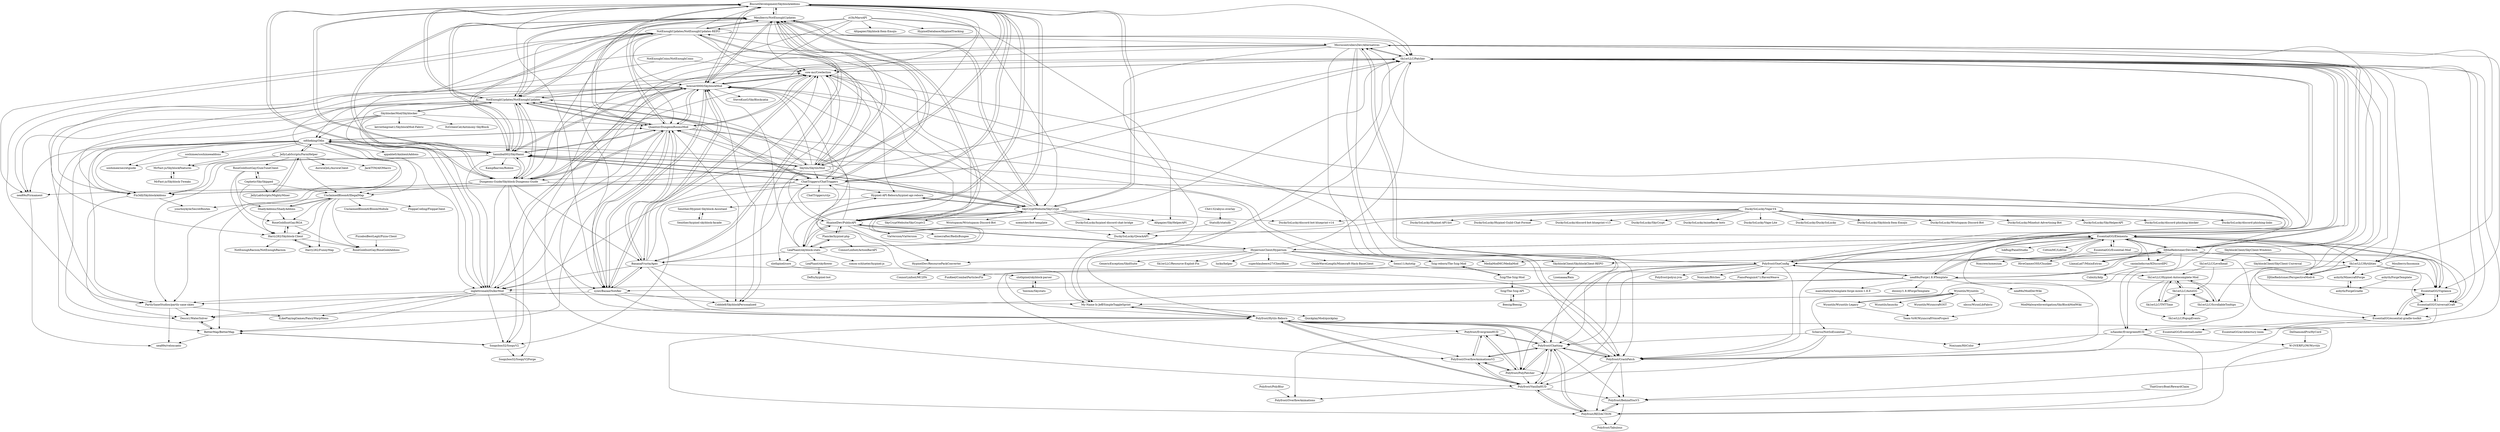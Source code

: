 digraph G {
"BiscuitDevelopment/SkyblockAddons" -> "Moulberry/NotEnoughUpdates"
"BiscuitDevelopment/SkyblockAddons" -> "bowser0000/SkyblockMod"
"BiscuitDevelopment/SkyblockAddons" -> "NotEnoughUpdates/NotEnoughUpdates"
"BiscuitDevelopment/SkyblockAddons" -> "Skytils/SkytilsMod"
"BiscuitDevelopment/SkyblockAddons" -> "Quantizr/DungeonRoomsMod"
"BiscuitDevelopment/SkyblockAddons" -> "hannibal002/SkyHanni"
"BiscuitDevelopment/SkyblockAddons" -> "cow-mc/Cowlection"
"BiscuitDevelopment/SkyblockAddons" -> "Dungeons-Guide/Skyblock-Dungeons-Guide"
"BiscuitDevelopment/SkyblockAddons" -> "SkyCryptWebsite/SkyCrypt"
"BiscuitDevelopment/SkyblockAddons" -> "HypixelDev/PublicAPI"
"BiscuitDevelopment/SkyblockAddons" -> "BananaFructa/Apec"
"BiscuitDevelopment/SkyblockAddons" -> "ChatTriggers/ChatTriggers"
"BiscuitDevelopment/SkyblockAddons" -> "LeaPhant/skyblock-stats"
"BiscuitDevelopment/SkyblockAddons" -> "Sk1erLLC/Patcher"
"BiscuitDevelopment/SkyblockAddons" -> "symt/BazaarNotifier"
"HyperiumClient/Hyperium" -> "EssentialGG/Elementa"
"HyperiumClient/Hyperium" -> "OxideWaveLength/Minecraft-Hack-BaseClient" ["e"=1]
"HyperiumClient/Hyperium" -> "Sk1erLLC/Patcher"
"HyperiumClient/Hyperium" -> "superblaubeere27/ClientBase" ["e"=1]
"HyperiumClient/Hyperium" -> "MediaModMC/MediaMod"
"HyperiumClient/Hyperium" -> "HypixelDev/PublicAPI"
"HyperiumClient/Hyperium" -> "ChatTriggers/ChatTriggers"
"HyperiumClient/Hyperium" -> "HypixelDev/ResourcePackConverter"
"HyperiumClient/Hyperium" -> "Semx11/Autotip"
"HyperiumClient/Hyperium" -> "Sk1erLLC/Resource-Exploit-Fix"
"HyperiumClient/Hyperium" -> "lucko/helper" ["e"=1]
"HyperiumClient/Hyperium" -> "5zig-reborn/The-5zig-Mod"
"HyperiumClient/Hyperium" -> "GenericException/SkidSuite" ["e"=1]
"Wynntils/Wynntils-Legacy" -> "Wynntils/Wynntils"
"Wynntils/Wynntils-Legacy" -> "Team-VoW/WynncraftVoiceProject"
"ChatTriggers/ChatTriggers" -> "Sk1erLLC/Patcher"
"ChatTriggers/ChatTriggers" -> "BiscuitDevelopment/SkyblockAddons"
"ChatTriggers/ChatTriggers" -> "ChatTriggers/ctjs"
"ChatTriggers/ChatTriggers" -> "hannibal002/SkyHanni"
"ChatTriggers/ChatTriggers" -> "bowser0000/SkyblockMod"
"ChatTriggers/ChatTriggers" -> "cow-mc/Cowlection"
"ChatTriggers/ChatTriggers" -> "NotEnoughUpdates/NotEnoughUpdates"
"ChatTriggers/ChatTriggers" -> "inglettronald/DulkirMod"
"ChatTriggers/ChatTriggers" -> "Moulberry/NotEnoughUpdates"
"ChatTriggers/ChatTriggers" -> "Quantizr/DungeonRoomsMod"
"ChatTriggers/ChatTriggers" -> "slothpixel/core"
"ChatTriggers/ChatTriggers" -> "Soopyboo32/SoopyV2"
"ChatTriggers/ChatTriggers" -> "DJtheRedstoner/DevAuth"
"ChatTriggers/ChatTriggers" -> "Hypixel-API-Reborn/hypixel-api-reborn"
"ChatTriggers/ChatTriggers" -> "nea89o/Firmament"
"HypixelDev/ResourcePackConverter" -> "ConnorLinfoot/MC2FA"
"5zig-reborn/The-5zig-Mod" -> "5zig/The-5zig-Mod"
"5zig/The-5zig-Mod" -> "5zig-reborn/The-5zig-Mod"
"5zig/The-5zig-Mod" -> "5zig/The-5zig-API"
"Sk1erLLC/Levelhead" -> "Sk1erLLC/AutoGG"
"Sk1erLLC/Levelhead" -> "Sk1erLLC/Hypixel-Autocomplete-Mod"
"Sk1erLLC/Hypixel-Autocomplete-Mod" -> "Sk1erLLC/TNTTime"
"Sk1erLLC/Hypixel-Autocomplete-Mod" -> "Sk1erLLC/AutoGG"
"Sk1erLLC/Hypixel-Autocomplete-Mod" -> "Sk1erLLC/PopupEvents"
"Sk1erLLC/Hypixel-Autocomplete-Mod" -> "Sk1erLLC/ScrollableTooltips"
"slothpixel/core" -> "slothpixel/skyblock-parser"
"EssentialGG/Elementa" -> "EssentialGG/Vigilance"
"EssentialGG/Elementa" -> "Sk1erLLC/Patcher"
"EssentialGG/Elementa" -> "EssentialGG/essential-gradle-toolkit"
"EssentialGG/Elementa" -> "EssentialGG/UniversalCraft"
"EssentialGG/Elementa" -> "EssentialGG/Essential-Mod"
"EssentialGG/Elementa" -> "DJtheRedstoner/DevAuth"
"EssentialGG/Elementa" -> "Polyfrost/OneConfig"
"EssentialGG/Elementa" -> "Sk1erLLC/Hytilities"
"EssentialGG/Elementa" -> "HyperiumClient/Hyperium"
"EssentialGG/Elementa" -> "lukflug/PanelStudio" ["e"=1]
"EssentialGG/Elementa" -> "CottonMC/LibGui" ["e"=1]
"EssentialGG/Elementa" -> "MediaModMC/MediaMod"
"EssentialGG/Elementa" -> "LlamaLad7/MixinExtras" ["e"=1]
"EssentialGG/Elementa" -> "nea89o/Forge1.8.9Template"
"EssentialGG/Elementa" -> "caoimhebyrne/KDiscordIPC"
"HypixelDev/PublicAPI" -> "LeaPhant/skyblock-stats"
"HypixelDev/PublicAPI" -> "Plancke/hypixel-php"
"HypixelDev/PublicAPI" -> "SkyCryptWebsite/SkyCrypt"
"HypixelDev/PublicAPI" -> "BiscuitDevelopment/SkyblockAddons"
"HypixelDev/PublicAPI" -> "Moulberry/NotEnoughUpdates"
"HypixelDev/PublicAPI" -> "Sk1erLLC/Patcher"
"HypixelDev/PublicAPI" -> "bowser0000/SkyblockMod"
"HypixelDev/PublicAPI" -> "HypixelDev/ResourcePackConverter"
"HypixelDev/PublicAPI" -> "HyperiumClient/Hyperium"
"HypixelDev/PublicAPI" -> "ChatTriggers/ChatTriggers"
"HypixelDev/PublicAPI" -> "EssentialGG/Elementa"
"HypixelDev/PublicAPI" -> "ViaVersion/ViaVersion" ["e"=1]
"HypixelDev/PublicAPI" -> "NotEnoughUpdates/NotEnoughUpdates-REPO"
"HypixelDev/PublicAPI" -> "minecrafter/RedisBungee" ["e"=1]
"HypixelDev/PublicAPI" -> "NotEnoughUpdates/NotEnoughUpdates"
"Sk1erLLC/Hytilities" -> "isXander/EvergreenHUD"
"Sk1erLLC/Hytilities" -> "EssentialGG/Vigilance"
"Sk1erLLC/Hytilities" -> "DJtheRedstoner/PerspectiveModv4"
"Sk1erLLC/Hytilities" -> "asbyth/MinecraftForge"
"Sk1erLLC/Hytilities" -> "EssentialGG/UniversalCraft"
"SkyCryptWebsite/SkyCrypt" -> "LeaPhant/skyblock-stats"
"SkyCryptWebsite/SkyCrypt" -> "BiscuitDevelopment/SkyblockAddons"
"SkyCryptWebsite/SkyCrypt" -> "HypixelDev/PublicAPI"
"SkyCryptWebsite/SkyCrypt" -> "DuckySoLucky/QwackAPI"
"SkyCryptWebsite/SkyCrypt" -> "SkyCryptWebsite/SkyCryptv2"
"SkyCryptWebsite/SkyCrypt" -> "Hypixel-API-Reborn/hypixel-api-reborn"
"SkyCryptWebsite/SkyCrypt" -> "Moulberry/NotEnoughUpdates"
"SkyCryptWebsite/SkyCrypt" -> "Wristspasm/Wristspasm-Discord-Bot"
"SkyCryptWebsite/SkyCrypt" -> "Altpapier/SkyHelperAPI"
"SkyCryptWebsite/SkyCrypt" -> "DuckySoLucky/discord-bot-blueprint-v14"
"SkyCryptWebsite/SkyCrypt" -> "DuckySoLucky/hypixel-discord-chat-bridge"
"SkyCryptWebsite/SkyCrypt" -> "cow-mc/Cowlection"
"SkyCryptWebsite/SkyCrypt" -> "hannibal002/SkyHanni"
"SkyCryptWebsite/SkyCrypt" -> "bowser0000/SkyblockMod"
"SkyCryptWebsite/SkyCrypt" -> "noemtdev/bot-template"
"Moulberry/NotEnoughUpdates" -> "BiscuitDevelopment/SkyblockAddons"
"Moulberry/NotEnoughUpdates" -> "bowser0000/SkyblockMod"
"Moulberry/NotEnoughUpdates" -> "NotEnoughUpdates/NotEnoughUpdates"
"Moulberry/NotEnoughUpdates" -> "Skytils/SkytilsMod"
"Moulberry/NotEnoughUpdates" -> "Quantizr/DungeonRoomsMod"
"Moulberry/NotEnoughUpdates" -> "NotEnoughUpdates/NotEnoughUpdates-REPO"
"Moulberry/NotEnoughUpdates" -> "Dungeons-Guide/Skyblock-Dungeons-Guide"
"Moulberry/NotEnoughUpdates" -> "hannibal002/SkyHanni"
"Moulberry/NotEnoughUpdates" -> "cow-mc/Cowlection"
"Moulberry/NotEnoughUpdates" -> "BananaFructa/Apec"
"Moulberry/NotEnoughUpdates" -> "Sk1erLLC/Patcher"
"Moulberry/NotEnoughUpdates" -> "SkyCryptWebsite/SkyCrypt"
"Moulberry/NotEnoughUpdates" -> "symt/BazaarNotifier"
"Moulberry/NotEnoughUpdates" -> "HypixelDev/PublicAPI"
"Moulberry/NotEnoughUpdates" -> "ChatTriggers/ChatTriggers"
"Plancke/hypixel-php" -> "HypixelDev/PublicAPI"
"Plancke/hypixel-php" -> "LeaPhant/skyblock-stats"
"Plancke/hypixel-php" -> "ConnorLinfoot/ActionBarAPI"
"Hypixel-API-Reborn/hypixel-api-reborn" -> "SkyCryptWebsite/SkyCrypt"
"Hypixel-API-Reborn/hypixel-api-reborn" -> "Senither/Hypixel-Skyblock-Assistant"
"Sk1erLLC/Patcher" -> "Polyfrost/Hytils-Reborn"
"Sk1erLLC/Patcher" -> "DJtheRedstoner/DevAuth"
"Sk1erLLC/Patcher" -> "EssentialGG/Vigilance"
"Sk1erLLC/Patcher" -> "EssentialGG/Elementa"
"Sk1erLLC/Patcher" -> "cow-mc/Cowlection"
"Sk1erLLC/Patcher" -> "My-Name-Is-Jeff/SimpleToggleSprint"
"Sk1erLLC/Patcher" -> "DJtheRedstoner/PerspectiveModv4"
"Sk1erLLC/Patcher" -> "Sk1erLLC/Hytilities"
"Sk1erLLC/Patcher" -> "Polyfrost/CrashPatch"
"Sk1erLLC/Patcher" -> "MicrocontrollersDev/Alternatives"
"Sk1erLLC/Patcher" -> "Sk1erLLC/ScrollableTooltips"
"Sk1erLLC/Patcher" -> "EssentialGG/UniversalCraft"
"Sk1erLLC/Patcher" -> "isXander/EvergreenHUD"
"Sk1erLLC/Patcher" -> "Polyfrost/OneConfig"
"Sk1erLLC/Patcher" -> "EssentialGG/essential-gradle-toolkit"
"NotEnoughUpdates/NotEnoughUpdates-REPO" -> "NotEnoughUpdates/NotEnoughUpdates"
"NotEnoughUpdates/NotEnoughUpdates-REPO" -> "Moulberry/NotEnoughUpdates"
"NotEnoughUpdates/NotEnoughUpdates-REPO" -> "MicrocontrollersDev/Alternatives"
"NotEnoughUpdates/NotEnoughUpdates-REPO" -> "bowser0000/SkyblockMod"
"NotEnoughUpdates/NotEnoughUpdates-REPO" -> "Dungeons-Guide/Skyblock-Dungeons-Guide"
"NotEnoughUpdates/NotEnoughUpdates-REPO" -> "hannibal002/SkyHanni"
"NotEnoughUpdates/NotEnoughUpdates-REPO" -> "BiscuitDevelopment/SkyblockAddons"
"NotEnoughUpdates/NotEnoughUpdates-REPO" -> "Skytils/SkytilsMod"
"NotEnoughUpdates/NotEnoughUpdates-REPO" -> "nea89o/Firmament"
"NotEnoughUpdates/NotEnoughUpdates-REPO" -> "cow-mc/Cowlection"
"NotEnoughUpdates/NotEnoughUpdates-REPO" -> "Quantizr/DungeonRoomsMod"
"NotEnoughUpdates/NotEnoughUpdates-REPO" -> "PartlySaneStudios/partly-sane-skies"
"NotEnoughUpdates/NotEnoughUpdates-REPO" -> "Sk1erLLC/Patcher"
"NotEnoughUpdates/NotEnoughUpdates-REPO" -> "Hypixel-API-Reborn/hypixel-api-reborn"
"NotEnoughUpdates/NotEnoughUpdates-REPO" -> "inglettronald/DulkirMod"
"BananaFructa/Apec" -> "Cobble8/SkyblockPersonalized"
"BananaFructa/Apec" -> "symt/BazaarNotifier"
"BananaFructa/Apec" -> "bowser0000/SkyblockMod"
"BananaFructa/Apec" -> "Quantizr/DungeonRoomsMod"
"BananaFructa/Apec" -> "cow-mc/Cowlection"
"BananaFructa/Apec" -> "inglettronald/DulkirMod"
"BananaFructa/Apec" -> "Polyfrost/CrashPatch"
"BananaFructa/Apec" -> "Polyfrost/Hytils-Reborn"
"BananaFructa/Apec" -> "Moulberry/NotEnoughUpdates"
"bowser0000/SkyblockMod" -> "Quantizr/DungeonRoomsMod"
"bowser0000/SkyblockMod" -> "BiscuitDevelopment/SkyblockAddons"
"bowser0000/SkyblockMod" -> "Moulberry/NotEnoughUpdates"
"bowser0000/SkyblockMod" -> "cow-mc/Cowlection"
"bowser0000/SkyblockMod" -> "Dungeons-Guide/Skyblock-Dungeons-Guide"
"bowser0000/SkyblockMod" -> "BananaFructa/Apec"
"bowser0000/SkyblockMod" -> "symt/BazaarNotifier"
"bowser0000/SkyblockMod" -> "NotEnoughUpdates/NotEnoughUpdates"
"bowser0000/SkyblockMod" -> "hannibal002/SkyHanni"
"bowser0000/SkyblockMod" -> "UnclaimedBloom6/IllegalMap"
"bowser0000/SkyblockMod" -> "Sk1erLLC/Patcher"
"bowser0000/SkyblockMod" -> "inglettronald/DulkirMod"
"bowser0000/SkyblockMod" -> "Cobble8/SkyblockPersonalized"
"bowser0000/SkyblockMod" -> "Fix3dll/SkyblockAddons"
"bowser0000/SkyblockMod" -> "SteveKunG/SkyBlockcatia"
"DJtheRedstoner/PerspectiveModv4" -> "Sk1erLLC/Hytilities"
"EssentialGG/Vigilance" -> "EssentialGG/UniversalCraft"
"EssentialGG/Vigilance" -> "EssentialGG/essential-gradle-toolkit"
"EssentialGG/Vigilance" -> "EssentialGG/Elementa"
"symt/BazaarNotifier" -> "cow-mc/Cowlection"
"symt/BazaarNotifier" -> "Cobble8/SkyblockPersonalized"
"symt/BazaarNotifier" -> "BananaFructa/Apec"
"symt/BazaarNotifier" -> "bowser0000/SkyblockMod"
"symt/BazaarNotifier" -> "Quantizr/DungeonRoomsMod"
"symt/BazaarNotifier" -> "PartlySaneStudios/partly-sane-skies"
"symt/BazaarNotifier" -> "Polyfrost/Hytils-Reborn"
"EssentialGG/UniversalCraft" -> "EssentialGG/essential-gradle-toolkit"
"EssentialGG/UniversalCraft" -> "EssentialGG/Vigilance"
"EssentialGG/UniversalCraft" -> "EssentialGG/architectury-loom"
"LeaPhant/skyblock-stats" -> "SkyCryptWebsite/SkyCrypt"
"LeaPhant/skyblock-stats" -> "LeaPhant/skyflower"
"LeaPhant/skyblock-stats" -> "HypixelDev/PublicAPI"
"LeaPhant/skyblock-stats" -> "slothpixel/core"
"LeaPhant/skyblock-stats" -> "Plancke/hypixel-php"
"LeaPhant/skyblock-stats" -> "BiscuitDevelopment/SkyblockAddons"
"LeaPhant/skyblock-stats" -> "Hypixel-API-Reborn/hypixel-api-reborn"
"LeaPhant/skyblock-stats" -> "simon-schlueter/hypixel-js"
"LeaPhant/skyblock-stats" -> "BananaFructa/Apec"
"LeaPhant/skyblock-stats" -> "bowser0000/SkyblockMod"
"Sk1erLLC/TNTTime" -> "Sk1erLLC/Hypixel-Autocomplete-Mod"
"Sk1erLLC/TNTTime" -> "Sk1erLLC/AutoGG"
"cow-mc/Cowlection" -> "Quantizr/DungeonRoomsMod"
"cow-mc/Cowlection" -> "Polyfrost/CrashPatch"
"cow-mc/Cowlection" -> "bowser0000/SkyblockMod"
"cow-mc/Cowlection" -> "Cobble8/SkyblockPersonalized"
"cow-mc/Cowlection" -> "symt/BazaarNotifier"
"cow-mc/Cowlection" -> "Polyfrost/Chatting"
"cow-mc/Cowlection" -> "PartlySaneStudios/partly-sane-skies"
"cow-mc/Cowlection" -> "Sk1erLLC/Patcher"
"Sk1erLLC/ScrollableTooltips" -> "Sk1erLLC/Hypixel-Autocomplete-Mod"
"Sk1erLLC/ScrollableTooltips" -> "Sk1erLLC/AutoGG"
"Sk1erLLC/ScrollableTooltips" -> "Sk1erLLC/PopupEvents"
"Senither/Hypixel-Skyblock-Assistant" -> "Senither/hypixel-skyblock-facade"
"slothpixel/skyblock-parser" -> "Yawmm/Skystats"
"Sk1erLLC/AutoGG" -> "Sk1erLLC/Hypixel-Autocomplete-Mod"
"Sk1erLLC/AutoGG" -> "Sk1erLLC/TNTTime"
"Sk1erLLC/AutoGG" -> "Sk1erLLC/PopupEvents"
"Sk1erLLC/AutoGG" -> "Sk1erLLC/ScrollableTooltips"
"LeaPhant/skyflower" -> "Deftu/hypixel-bot"
"Skytils/SkytilsMod" -> "NotEnoughUpdates/NotEnoughUpdates"
"Skytils/SkytilsMod" -> "Moulberry/NotEnoughUpdates"
"Skytils/SkytilsMod" -> "hannibal002/SkyHanni"
"Skytils/SkytilsMod" -> "BiscuitDevelopment/SkyblockAddons"
"Skytils/SkytilsMod" -> "Quantizr/DungeonRoomsMod"
"Skytils/SkytilsMod" -> "bowser0000/SkyblockMod"
"Skytils/SkytilsMod" -> "NotEnoughUpdates/NotEnoughUpdates-REPO"
"Skytils/SkytilsMod" -> "Dungeons-Guide/Skyblock-Dungeons-Guide"
"Skytils/SkytilsMod" -> "SkyCryptWebsite/SkyCrypt"
"Skytils/SkytilsMod" -> "ChatTriggers/ChatTriggers"
"Skytils/SkytilsMod" -> "odtheking/Odin"
"Skytils/SkytilsMod" -> "Sk1erLLC/Patcher"
"Skytils/SkytilsMod" -> "Fix3dll/SkyblockAddons"
"Skytils/SkytilsMod" -> "HypixelDev/PublicAPI"
"Skytils/SkytilsMod" -> "cow-mc/Cowlection"
"Quantizr/DungeonRoomsMod" -> "bowser0000/SkyblockMod"
"Quantizr/DungeonRoomsMod" -> "cow-mc/Cowlection"
"Quantizr/DungeonRoomsMod" -> "Moulberry/NotEnoughUpdates"
"Quantizr/DungeonRoomsMod" -> "hannibal002/SkyHanni"
"Quantizr/DungeonRoomsMod" -> "Dungeons-Guide/Skyblock-Dungeons-Guide"
"Quantizr/DungeonRoomsMod" -> "NotEnoughUpdates/NotEnoughUpdates"
"Quantizr/DungeonRoomsMod" -> "Cobble8/SkyblockPersonalized"
"Quantizr/DungeonRoomsMod" -> "BiscuitDevelopment/SkyblockAddons"
"Quantizr/DungeonRoomsMod" -> "BananaFructa/Apec"
"Quantizr/DungeonRoomsMod" -> "inglettronald/DulkirMod"
"Quantizr/DungeonRoomsMod" -> "symt/BazaarNotifier"
"Quantizr/DungeonRoomsMod" -> "BetterMap/BetterMap"
"Quantizr/DungeonRoomsMod" -> "My-Name-Is-Jeff/SimpleToggleSprint"
"Quantizr/DungeonRoomsMod" -> "odtheking/Odin"
"Quantizr/DungeonRoomsMod" -> "Polyfrost/CrashPatch"
"Chit132/abyss-overlay" -> "Statsify/statsify"
"Cephetir/SkySkipped" -> "RoseGoldIsntGay/GumTuneClient"
"Cephetir/SkySkipped" -> "ShadyAddons/ShadyAddons"
"Cephetir/SkySkipped" -> "JellyLabScripts/MightyMiner"
"Cephetir/SkySkipped" -> "UnclaimedBloom6/IllegalMap"
"SkyblockerMod/Skyblocker" -> "nea89o/Firmament"
"SkyblockerMod/Skyblocker" -> "kevinthegreat1/SkyblockMod-Fabric"
"SkyblockerMod/Skyblocker" -> "Fix3dll/SkyblockAddons"
"SkyblockerMod/Skyblocker" -> "NotEnoughUpdates/NotEnoughUpdates"
"SkyblockerMod/Skyblocker" -> "inglettronald/DulkirMod"
"SkyblockerMod/Skyblocker" -> "ItzGreenCat/Antimony-SkyBlock"
"SkyblockerMod/Skyblocker" -> "Quantizr/DungeonRoomsMod"
"SkyblockerMod/Skyblocker" -> "odtheking/Odin"
"MicrocontrollersDev/Alternatives" -> "Polyfrost/Hytils-Reborn"
"MicrocontrollersDev/Alternatives" -> "Polyfrost/Chatting"
"MicrocontrollersDev/Alternatives" -> "My-Name-Is-Jeff/SimpleToggleSprint"
"MicrocontrollersDev/Alternatives" -> "Polyfrost/OneConfig"
"MicrocontrollersDev/Alternatives" -> "EssentialGG/Vigilance"
"MicrocontrollersDev/Alternatives" -> "Sk1erLLC/Patcher"
"MicrocontrollersDev/Alternatives" -> "isXander/EvergreenHUD"
"MicrocontrollersDev/Alternatives" -> "Sk1erLLC/Hytilities"
"MicrocontrollersDev/Alternatives" -> "SkyblockClient/SkyblockClient-REPO"
"MicrocontrollersDev/Alternatives" -> "nea89o/Firmament"
"MicrocontrollersDev/Alternatives" -> "Polyfrost/CrashPatch"
"MicrocontrollersDev/Alternatives" -> "Polyfrost/VanillaHUD"
"MicrocontrollersDev/Alternatives" -> "DJtheRedstoner/DevAuth"
"SkyblockClient/SkyClient-Windows" -> "SkyblockClient/SkyClient-Universal"
"SkyblockClient/SkyClient-Windows" -> "SkyblockClient/SkyblockClient-REPO"
"SkyblockClient/SkyClient-Windows" -> "Sk1erLLC/Levelhead"
"Dungeons-Guide/Skyblock-Dungeons-Guide" -> "Quantizr/DungeonRoomsMod"
"Dungeons-Guide/Skyblock-Dungeons-Guide" -> "bowser0000/SkyblockMod"
"Dungeons-Guide/Skyblock-Dungeons-Guide" -> "Soopyboo32/SoopyV2"
"Dungeons-Guide/Skyblock-Dungeons-Guide" -> "cow-mc/Cowlection"
"Dungeons-Guide/Skyblock-Dungeons-Guide" -> "Moulberry/NotEnoughUpdates"
"Dungeons-Guide/Skyblock-Dungeons-Guide" -> "NotEnoughUpdates/NotEnoughUpdates"
"Dungeons-Guide/Skyblock-Dungeons-Guide" -> "BiscuitDevelopment/SkyblockAddons"
"Dungeons-Guide/Skyblock-Dungeons-Guide" -> "symt/BazaarNotifier"
"Dungeons-Guide/Skyblock-Dungeons-Guide" -> "inglettronald/DulkirMod"
"Dungeons-Guide/Skyblock-Dungeons-Guide" -> "BananaFructa/Apec"
"Dungeons-Guide/Skyblock-Dungeons-Guide" -> "Polyfrost/CrashPatch"
"Dungeons-Guide/Skyblock-Dungeons-Guide" -> "hannibal002/SkyHanni"
"Dungeons-Guide/Skyblock-Dungeons-Guide" -> "PartlySaneStudios/partly-sane-skies"
"Dungeons-Guide/Skyblock-Dungeons-Guide" -> "Fix3dll/SkyblockAddons"
"Dungeons-Guide/Skyblock-Dungeons-Guide" -> "UnclaimedBloom6/IllegalMap"
"My-Name-Is-Jeff/SimpleToggleSprint" -> "Polyfrost/Hytils-Reborn"
"My-Name-Is-Jeff/SimpleToggleSprint" -> "QuickplayMod/quickplay"
"ShadyAddons/ShadyAddons" -> "Harry282/Skyblock-Client"
"ShadyAddons/ShadyAddons" -> "UnclaimedBloom6/IllegalMap"
"ShadyAddons/ShadyAddons" -> "RoseGoldIsntGay/RGA"
"Moulberry/Insomnia" -> "asbyth/MinecraftForge"
"isXander/EvergreenHUD" -> "W-OVERFLOW/Wyvtils"
"isXander/EvergreenHUD" -> "Polyfrost/REDACTION"
"isXander/EvergreenHUD" -> "Polyfrost/CrashPatch"
"isXander/EvergreenHUD" -> "Noxiuam/HitColor"
"caoimhebyrne/KDiscordIPC" -> "Cubxity/kdp"
"SkyblockClient/SkyblockClient-REPO" -> "Lisenaaaa/Rain"
"Senither/hypixel-skyblock-facade" -> "Senither/Hypixel-Skyblock-Assistant"
"Polyfrost/REDACTION" -> "Polyfrost/BehindYouV3"
"Polyfrost/REDACTION" -> "Polyfrost/Tabulous"
"Polyfrost/REDACTION" -> "Polyfrost/Chatting"
"Polyfrost/REDACTION" -> "Polyfrost/VanillaHUD"
"asbyth/MinecraftForge" -> "asbyth/ForgeGradle"
"Yawmm/Skystats" -> "slothpixel/skyblock-parser"
"DeDiamondPro/HyCord" -> "W-OVERFLOW/Wyvtils"
"W-OVERFLOW/Wyvtils" -> "Polyfrost/REDACTION"
"asbyth/ForgeTemplate" -> "asbyth/ForgeGradle"
"asbyth/ForgeGradle" -> "asbyth/MinecraftForge"
"Harry282/Skyblock-Client" -> "Harry282/FunnyMap"
"Harry282/Skyblock-Client" -> "NotEnoughRacism/NotEnoughRacism"
"Harry282/Skyblock-Client" -> "RoseGoldIsntGay/RGA"
"Harry282/Skyblock-Client" -> "RoseGoldIsntGay/RoseGoldAddons"
"NotEnoughCoins/NotEnoughCoins" -> "Harry282/Skyblock-Client"
"NotEnoughCoins/NotEnoughCoins" -> "cow-mc/Cowlection"
"Polyfrost/OneConfig" -> "Polyfrost/Hytils-Reborn"
"Polyfrost/OneConfig" -> "Polyfrost/polyui-jvm"
"Polyfrost/OneConfig" -> "Polyfrost/Chatting"
"Polyfrost/OneConfig" -> "MicrocontrollersDev/Alternatives"
"Polyfrost/OneConfig" -> "Sk1erLLC/Patcher"
"Polyfrost/OneConfig" -> "Polyfrost/CrashPatch"
"Polyfrost/OneConfig" -> "Polyfrost/PolyPatcher"
"Polyfrost/OneConfig" -> "DJtheRedstoner/DevAuth"
"Polyfrost/OneConfig" -> "EssentialGG/Elementa"
"Polyfrost/OneConfig" -> "Polyfrost/VanillaHUD"
"Polyfrost/OneConfig" -> "Polyfrost/OverflowAnimationsV2"
"Polyfrost/OneConfig" -> "nea89o/Forge1.8.9Template"
"Polyfrost/OneConfig" -> "Noxiuam/Bitches" ["e"=1]
"Polyfrost/OneConfig" -> "bowser0000/SkyblockMod"
"Polyfrost/OneConfig" -> "PianoPenguin471/RavenWeave" ["e"=1]
"Polyfrost/Hytils-Reborn" -> "Polyfrost/Chatting"
"Polyfrost/Hytils-Reborn" -> "Polyfrost/VanillaHUD"
"Polyfrost/Hytils-Reborn" -> "Polyfrost/CrashPatch"
"Polyfrost/Hytils-Reborn" -> "Polyfrost/REDACTION"
"Polyfrost/Hytils-Reborn" -> "Polyfrost/EvergreenHUD"
"Polyfrost/Hytils-Reborn" -> "Polyfrost/BehindYouV3"
"Polyfrost/Hytils-Reborn" -> "My-Name-Is-Jeff/SimpleToggleSprint"
"Polyfrost/Hytils-Reborn" -> "Polyfrost/OverflowAnimationsV2"
"Polyfrost/Hytils-Reborn" -> "Polyfrost/PolyPatcher"
"Polyfrost/Chatting" -> "Polyfrost/VanillaHUD"
"Polyfrost/Chatting" -> "Polyfrost/REDACTION"
"Polyfrost/Chatting" -> "Polyfrost/CrashPatch"
"Polyfrost/Chatting" -> "Polyfrost/Hytils-Reborn"
"Polyfrost/Chatting" -> "Polyfrost/EvergreenHUD"
"Polyfrost/Chatting" -> "Polyfrost/OverflowAnimationsV2"
"Polyfrost/Chatting" -> "Polyfrost/BehindYouV3"
"Polyfrost/Chatting" -> "Polyfrost/PolyPatcher"
"PizzaboiBestLegit/Pizza-Client" -> "RoseGoldIsntGay/RoseGoldAddons"
"Polyfrost/VanillaHUD" -> "Polyfrost/BehindYouV3"
"Polyfrost/VanillaHUD" -> "Polyfrost/Chatting"
"Polyfrost/VanillaHUD" -> "Polyfrost/REDACTION"
"Polyfrost/VanillaHUD" -> "Polyfrost/OverflowAnimationsV2"
"Polyfrost/VanillaHUD" -> "Polyfrost/Hytils-Reborn"
"Polyfrost/VanillaHUD" -> "Polyfrost/OverflowAnimations"
"Wynntils/Wynntils" -> "Wynntils/Wynntils-Legacy"
"Wynntils/Wynntils" -> "Wynntils/launchy"
"Wynntils/Wynntils" -> "Wynntils/WynncraftOST"
"Wynntils/Wynntils" -> "nbcss/WynnLibFabric"
"Wynntils/Wynntils" -> "Team-VoW/WynncraftVoiceProject"
"Wynntils/Wynntils" -> "My-Name-Is-Jeff/SimpleToggleSprint"
"JellyLabScripts/FarmHelper" -> "JellyLabScripts/MightyMiner"
"JellyLabScripts/FarmHelper" -> "odtheking/Odin"
"JellyLabScripts/FarmHelper" -> "RoseGoldIsntGay/GumTuneClient"
"JellyLabScripts/FarmHelper" -> "Fix3dll/SkyblockAddons"
"JellyLabScripts/FarmHelper" -> "JackTYM/AIOMacro"
"JellyLabScripts/FarmHelper" -> "UnclaimedBloom6/IllegalMap"
"JellyLabScripts/FarmHelper" -> "MrFast-js/SkyblockFeatures"
"JellyLabScripts/FarmHelper" -> "AuroraQoL/AuroraClient"
"Statsify/statsify" -> "DuckySoLucky/QwackAPI"
"NotEnoughUpdates/NotEnoughUpdates" -> "hannibal002/SkyHanni"
"NotEnoughUpdates/NotEnoughUpdates" -> "NotEnoughUpdates/NotEnoughUpdates-REPO"
"NotEnoughUpdates/NotEnoughUpdates" -> "Skytils/SkytilsMod"
"NotEnoughUpdates/NotEnoughUpdates" -> "Moulberry/NotEnoughUpdates"
"NotEnoughUpdates/NotEnoughUpdates" -> "BiscuitDevelopment/SkyblockAddons"
"NotEnoughUpdates/NotEnoughUpdates" -> "Quantizr/DungeonRoomsMod"
"NotEnoughUpdates/NotEnoughUpdates" -> "bowser0000/SkyblockMod"
"NotEnoughUpdates/NotEnoughUpdates" -> "Dungeons-Guide/Skyblock-Dungeons-Guide"
"NotEnoughUpdates/NotEnoughUpdates" -> "Fix3dll/SkyblockAddons"
"NotEnoughUpdates/NotEnoughUpdates" -> "inglettronald/DulkirMod"
"NotEnoughUpdates/NotEnoughUpdates" -> "SkyblockerMod/Skyblocker"
"NotEnoughUpdates/NotEnoughUpdates" -> "ChatTriggers/ChatTriggers"
"NotEnoughUpdates/NotEnoughUpdates" -> "Sk1erLLC/Patcher"
"NotEnoughUpdates/NotEnoughUpdates" -> "nea89o/Firmament"
"NotEnoughUpdates/NotEnoughUpdates" -> "odtheking/Odin"
"Soopyboo32/SoopyV2" -> "BetterMap/BetterMap"
"Soopyboo32/SoopyV2" -> "Soopyboo32/SoopyV2Forge"
"DJtheRedstoner/DevAuth" -> "Sk1erLLC/Patcher"
"DJtheRedstoner/DevAuth" -> "EssentialGG/UniversalCraft"
"DJtheRedstoner/DevAuth" -> "EssentialGG/Vigilance"
"DJtheRedstoner/DevAuth" -> "caoimhebyrne/KDiscordIPC"
"DJtheRedstoner/DevAuth" -> "Sk1erLLC/Hytilities"
"DJtheRedstoner/DevAuth" -> "EssentialGG/Elementa"
"DJtheRedstoner/DevAuth" -> "Scherso/NotSoEssential"
"DJtheRedstoner/DevAuth" -> "Polyfrost/OneConfig"
"DJtheRedstoner/DevAuth" -> "nea89o/Forge1.8.9Template"
"DJtheRedstoner/DevAuth" -> "MicrocontrollersDev/Alternatives"
"DJtheRedstoner/DevAuth" -> "LlamaLad7/MixinExtras" ["e"=1]
"Scherso/NotSoEssential" -> "Polyfrost/Chatting"
"Scherso/NotSoEssential" -> "Polyfrost/CrashPatch"
"Scherso/NotSoEssential" -> "Polyfrost/PolyPatcher"
"Scherso/NotSoEssential" -> "Noxiuam/HitColor"
"UnclaimedBloom6/IllegalMap" -> "UnclaimedBloom6/BloomModule"
"UnclaimedBloom6/IllegalMap" -> "Harry282/FunnyMap"
"UnclaimedBloom6/IllegalMap" -> "RoseGoldIsntGay/RGA"
"UnclaimedBloom6/IllegalMap" -> "RoseGoldIsntGay/RoseGoldAddons"
"UnclaimedBloom6/IllegalMap" -> "ShadyAddons/ShadyAddons"
"UnclaimedBloom6/IllegalMap" -> "Harry282/Skyblock-Client"
"UnclaimedBloom6/IllegalMap" -> "BetterMap/BetterMap"
"UnclaimedBloom6/IllegalMap" -> "FloppaCoding/FloppaClient"
"Harry282/FunnyMap" -> "Harry282/Skyblock-Client"
"EssentialGG/essential-gradle-toolkit" -> "EssentialGG/UniversalCraft"
"EssentialGG/essential-gradle-toolkit" -> "EssentialGG/Vigilance"
"EssentialGG/essential-gradle-toolkit" -> "EssentialGG/architectury-loom"
"EssentialGG/essential-gradle-toolkit" -> "EssentialGG/EssentialLoader"
"RoseGoldIsntGay/RGA" -> "RoseGoldIsntGay/RoseGoldAddons"
"RoseGoldIsntGay/RGA" -> "Harry282/Skyblock-Client"
"DuckySoLucky/hypixel-discord-chat-bridge" -> "DuckySoLucky/QwackAPI"
"zt3h/MaroAPI" -> "Soopyboo32/SoopyV2"
"zt3h/MaroAPI" -> "SkyCryptWebsite/SkyCrypt"
"zt3h/MaroAPI" -> "Altpapier/SkyHelperAPI"
"zt3h/MaroAPI" -> "NotEnoughUpdates/NotEnoughUpdates"
"zt3h/MaroAPI" -> "bowser0000/SkyblockMod"
"zt3h/MaroAPI" -> "Altpapier/Skyblock-Item-Emojis"
"zt3h/MaroAPI" -> "HypixelDatabase/HypixelTracking"
"zt3h/MaroAPI" -> "NotEnoughUpdates/NotEnoughUpdates-REPO"
"Polyfrost/CrashPatch" -> "Polyfrost/Chatting"
"Polyfrost/CrashPatch" -> "Polyfrost/REDACTION"
"Polyfrost/CrashPatch" -> "Polyfrost/Hytils-Reborn"
"Polyfrost/CrashPatch" -> "Polyfrost/VanillaHUD"
"Polyfrost/CrashPatch" -> "Polyfrost/BehindYouV3"
"Polyfrost/BehindYouV3" -> "Polyfrost/REDACTION"
"Polyfrost/BehindYouV3" -> "Polyfrost/Tabulous"
"ThatGravyBoat/RewardClaim" -> "Polyfrost/BehindYouV3"
"DuckySoLucky/Vape-V4" -> "DuckySoLucky/Vape-Lite"
"DuckySoLucky/Vape-V4" -> "DuckySoLucky/DuckySoLucky"
"DuckySoLucky/Vape-V4" -> "DuckySoLucky/Skyblock-Item-Emojis"
"DuckySoLucky/Vape-V4" -> "DuckySoLucky/Wristspasm-Discord-Bot"
"DuckySoLucky/Vape-V4" -> "DuckySoLucky/QwackAPI"
"DuckySoLucky/Vape-V4" -> "DuckySoLucky/Minehut-Advertising-Bot"
"DuckySoLucky/Vape-V4" -> "DuckySoLucky/SkyHelperAPI"
"DuckySoLucky/Vape-V4" -> "DuckySoLucky/discord-phishing-blocker"
"DuckySoLucky/Vape-V4" -> "DuckySoLucky/discord-phishing-links"
"DuckySoLucky/Vape-V4" -> "DuckySoLucky/Hypixel-API-list"
"DuckySoLucky/Vape-V4" -> "DuckySoLucky/Hypixel-Guild-Chat-Format"
"DuckySoLucky/Vape-V4" -> "DuckySoLucky/discord-bot-blueprint-v14"
"DuckySoLucky/Vape-V4" -> "DuckySoLucky/discord-bot-blueprint-v13"
"DuckySoLucky/Vape-V4" -> "DuckySoLucky/SkyCrypt"
"DuckySoLucky/Vape-V4" -> "DuckySoLucky/mineflayer-bots"
"hannibal002/SkyHanni" -> "NotEnoughUpdates/NotEnoughUpdates"
"hannibal002/SkyHanni" -> "Skytils/SkytilsMod"
"hannibal002/SkyHanni" -> "Quantizr/DungeonRoomsMod"
"hannibal002/SkyHanni" -> "BiscuitDevelopment/SkyblockAddons"
"hannibal002/SkyHanni" -> "Moulberry/NotEnoughUpdates"
"hannibal002/SkyHanni" -> "bowser0000/SkyblockMod"
"hannibal002/SkyHanni" -> "Dungeons-Guide/Skyblock-Dungeons-Guide"
"hannibal002/SkyHanni" -> "odtheking/Odin"
"hannibal002/SkyHanni" -> "inglettronald/DulkirMod"
"hannibal002/SkyHanni" -> "Kampfkarren/Roblox" ["e"=1]
"hannibal002/SkyHanni" -> "ChatTriggers/ChatTriggers"
"hannibal002/SkyHanni" -> "Fix3dll/SkyblockAddons"
"hannibal002/SkyHanni" -> "SkyCryptWebsite/SkyCrypt"
"hannibal002/SkyHanni" -> "PartlySaneStudios/partly-sane-skies"
"hannibal002/SkyHanni" -> "NotEnoughUpdates/NotEnoughUpdates-REPO"
"nea89o/Forge1.8.9Template" -> "DJtheRedstoner/DevAuth"
"nea89o/Forge1.8.9Template" -> "dxxxxy/1.8.9ForgeTemplate"
"nea89o/Forge1.8.9Template" -> "nea89o/ModDevWiki"
"nea89o/Forge1.8.9Template" -> "Polyfrost/OneConfig"
"nea89o/Forge1.8.9Template" -> "EssentialGG/Vigilance"
"nea89o/Forge1.8.9Template" -> "Desco1/WaterSolver"
"nea89o/Forge1.8.9Template" -> "EssentialGG/Elementa"
"nea89o/Forge1.8.9Template" -> "symt/BazaarNotifier"
"nea89o/Forge1.8.9Template" -> "MicrocontrollersDev/Alternatives"
"nea89o/Forge1.8.9Template" -> "inglettronald/DulkirMod"
"nea89o/Forge1.8.9Template" -> "manuthebyte/template-forge-mixin-1.8.9"
"JellyLabScripts/MightyMiner" -> "JellyLabScripts/FarmHelper"
"RoseGoldIsntGay/GumTuneClient" -> "Cephetir/SkySkipped"
"RoseGoldIsntGay/GumTuneClient" -> "Harry282/Skyblock-Client"
"RoseGoldIsntGay/GumTuneClient" -> "RoseGoldIsntGay/RGA"
"inglettronald/DulkirMod" -> "Desco1/WaterSolver"
"inglettronald/DulkirMod" -> "PartlySaneStudios/partly-sane-skies"
"inglettronald/DulkirMod" -> "BetterMap/BetterMap"
"inglettronald/DulkirMod" -> "Soopyboo32/SoopyV2"
"inglettronald/DulkirMod" -> "Soopyboo32/SoopyV2Forge"
"inglettronald/DulkirMod" -> "ILikePlayingGames/FancyWarpMenu"
"inglettronald/DulkirMod" -> "My-Name-Is-Jeff/SimpleToggleSprint"
"inglettronald/DulkirMod" -> "cow-mc/Cowlection"
"Polyfrost/PolyPatcher" -> "Polyfrost/EvergreenHUD"
"Polyfrost/PolyPatcher" -> "Polyfrost/OverflowAnimationsV2"
"Polyfrost/PolyPatcher" -> "Polyfrost/VanillaHUD"
"Polyfrost/PolyPatcher" -> "Polyfrost/Chatting"
"5zig/The-5zig-API" -> "Beezig/Beezig"
"BetterMap/BetterMap" -> "Desco1/WaterSolver"
"BetterMap/BetterMap" -> "Soopyboo32/SoopyV2"
"BetterMap/BetterMap" -> "nea89o/veloxcaelo"
"Desco1/WaterSolver" -> "BetterMap/BetterMap"
"PartlySaneStudios/partly-sane-skies" -> "Desco1/WaterSolver"
"PartlySaneStudios/partly-sane-skies" -> "nea89o/veloxcaelo"
"PartlySaneStudios/partly-sane-skies" -> "ILikePlayingGames/FancyWarpMenu"
"Polyfrost/OverflowAnimationsV2" -> "Polyfrost/EvergreenHUD"
"Polyfrost/OverflowAnimationsV2" -> "Polyfrost/VanillaHUD"
"Polyfrost/OverflowAnimationsV2" -> "Polyfrost/Chatting"
"Polyfrost/OverflowAnimationsV2" -> "Polyfrost/PolyPatcher"
"Polyfrost/PolyBlur" -> "Polyfrost/OverflowAnimations"
"odtheking/Odin" -> "BetterMap/BetterMap"
"odtheking/Odin" -> "soshimee/soshimeeaddons"
"odtheking/Odin" -> "UnclaimedBloom6/IllegalMap"
"odtheking/Odin" -> "appable0/AmbientAddons"
"odtheking/Odin" -> "Fix3dll/SkyblockAddons"
"odtheking/Odin" -> "Quantizr/DungeonRoomsMod"
"odtheking/Odin" -> "JellyLabScripts/FarmHelper"
"odtheking/Odin" -> "inglettronald/DulkirMod"
"odtheking/Odin" -> "Polyfrost/CrashPatch"
"odtheking/Odin" -> "hannibal002/SkyHanni"
"odtheking/Odin" -> "Desco1/WaterSolver"
"odtheking/Odin" -> "soshimee/secretguide"
"odtheking/Odin" -> "yourboykyle/SecretRoutes"
"odtheking/Odin" -> "PartlySaneStudios/partly-sane-skies"
"odtheking/Odin" -> "MrFast-js/SkyblockFeatures"
"Fix3dll/SkyblockAddons" -> "Desco1/WaterSolver"
"Fix3dll/SkyblockAddons" -> "yourboykyle/SecretRoutes"
"nea89o/Firmament" -> "nea89o/veloxcaelo"
"MrFast-js/SkyblockFeatures" -> "MrFast-js/Skyblock-Tweaks"
"Polyfrost/EvergreenHUD" -> "Polyfrost/OverflowAnimationsV2"
"Polyfrost/EvergreenHUD" -> "Polyfrost/Chatting"
"Polyfrost/EvergreenHUD" -> "Polyfrost/OverflowAnimations"
"Polyfrost/EvergreenHUD" -> "Polyfrost/PolyPatcher"
"EssentialGG/Essential-Mod" -> "EssentialGG/Elementa"
"EssentialGG/Essential-Mod" -> "Noxcrew/noxesium" ["e"=1]
"EssentialGG/Essential-Mod" -> "EssentialGG/essential-gradle-toolkit"
"EssentialGG/Essential-Mod" -> "HiveGamesOSS/Chunker" ["e"=1]
"MrFast-js/Skyblock-Tweaks" -> "MrFast-js/SkyblockFeatures"
"nea89o/ModDevWiki" -> "ModMalwareInvestigation/SkyBlockModWiki"
"Semx11/Autotip" -> "PunKeel/CombatParticlesFix"
"Semx11/Autotip" -> "Sk1erLLC/Hypixel-Autocomplete-Mod"
"soshimee/soshimeeaddons" -> "soshimee/secretguide"
"Beezig/Beezig" -> "5zig/The-5zig-API"
"BiscuitDevelopment/SkyblockAddons" ["l"="-34.728,-11.828"]
"Moulberry/NotEnoughUpdates" ["l"="-34.694,-11.835"]
"bowser0000/SkyblockMod" ["l"="-34.714,-11.835"]
"NotEnoughUpdates/NotEnoughUpdates" ["l"="-34.709,-11.858"]
"Skytils/SkytilsMod" ["l"="-34.714,-11.877"]
"Quantizr/DungeonRoomsMod" ["l"="-34.707,-11.843"]
"hannibal002/SkyHanni" ["l"="-34.73,-11.86"]
"cow-mc/Cowlection" ["l"="-34.704,-11.825"]
"Dungeons-Guide/Skyblock-Dungeons-Guide" ["l"="-34.723,-11.847"]
"SkyCryptWebsite/SkyCrypt" ["l"="-34.687,-11.871"]
"HypixelDev/PublicAPI" ["l"="-34.74,-11.806"]
"BananaFructa/Apec" ["l"="-34.7,-11.811"]
"ChatTriggers/ChatTriggers" ["l"="-34.717,-11.815"]
"LeaPhant/skyblock-stats" ["l"="-34.726,-11.802"]
"Sk1erLLC/Patcher" ["l"="-34.687,-11.788"]
"symt/BazaarNotifier" ["l"="-34.69,-11.817"]
"HyperiumClient/Hyperium" ["l"="-34.744,-11.745"]
"EssentialGG/Elementa" ["l"="-34.699,-11.749"]
"OxideWaveLength/Minecraft-Hack-BaseClient" ["l"="-34.726,-12.97"]
"superblaubeere27/ClientBase" ["l"="-34.705,-12.919"]
"MediaModMC/MediaMod" ["l"="-34.738,-11.716"]
"HypixelDev/ResourcePackConverter" ["l"="-34.791,-11.761"]
"Semx11/Autotip" ["l"="-34.737,-11.682"]
"Sk1erLLC/Resource-Exploit-Fix" ["l"="-34.771,-11.713"]
"lucko/helper" ["l"="-35.675,-13.226"]
"5zig-reborn/The-5zig-Mod" ["l"="-34.798,-11.679"]
"GenericException/SkidSuite" ["l"="-34.635,-12.775"]
"Wynntils/Wynntils-Legacy" ["l"="-34.487,-11.799"]
"Wynntils/Wynntils" ["l"="-34.526,-11.8"]
"Team-VoW/WynncraftVoiceProject" ["l"="-34.502,-11.786"]
"ChatTriggers/ctjs" ["l"="-34.728,-11.777"]
"inglettronald/DulkirMod" ["l"="-34.734,-11.84"]
"slothpixel/core" ["l"="-34.765,-11.777"]
"Soopyboo32/SoopyV2" ["l"="-34.747,-11.861"]
"DJtheRedstoner/DevAuth" ["l"="-34.669,-11.766"]
"Hypixel-API-Reborn/hypixel-api-reborn" ["l"="-34.691,-11.888"]
"nea89o/Firmament" ["l"="-34.677,-11.842"]
"ConnorLinfoot/MC2FA" ["l"="-34.83,-11.752"]
"5zig/The-5zig-Mod" ["l"="-34.819,-11.652"]
"5zig/The-5zig-API" ["l"="-34.84,-11.627"]
"Sk1erLLC/Levelhead" ["l"="-34.673,-11.639"]
"Sk1erLLC/AutoGG" ["l"="-34.69,-11.656"]
"Sk1erLLC/Hypixel-Autocomplete-Mod" ["l"="-34.703,-11.661"]
"Sk1erLLC/TNTTime" ["l"="-34.701,-11.642"]
"Sk1erLLC/PopupEvents" ["l"="-34.711,-11.656"]
"Sk1erLLC/ScrollableTooltips" ["l"="-34.697,-11.685"]
"slothpixel/skyblock-parser" ["l"="-34.806,-11.746"]
"EssentialGG/Vigilance" ["l"="-34.677,-11.75"]
"EssentialGG/essential-gradle-toolkit" ["l"="-34.69,-11.727"]
"EssentialGG/UniversalCraft" ["l"="-34.677,-11.736"]
"EssentialGG/Essential-Mod" ["l"="-34.71,-11.707"]
"Polyfrost/OneConfig" ["l"="-34.665,-11.79"]
"Sk1erLLC/Hytilities" ["l"="-34.652,-11.749"]
"lukflug/PanelStudio" ["l"="-34.776,-12.97"]
"CottonMC/LibGui" ["l"="-35.62,-11.645"]
"LlamaLad7/MixinExtras" ["l"="-35.621,-11.688"]
"nea89o/Forge1.8.9Template" ["l"="-34.69,-11.77"]
"caoimhebyrne/KDiscordIPC" ["l"="-34.648,-11.727"]
"Plancke/hypixel-php" ["l"="-34.772,-11.795"]
"ViaVersion/ViaVersion" ["l"="-35.65,-13.387"]
"NotEnoughUpdates/NotEnoughUpdates-REPO" ["l"="-34.691,-11.852"]
"minecrafter/RedisBungee" ["l"="-35.602,-13.295"]
"isXander/EvergreenHUD" ["l"="-34.635,-11.772"]
"DJtheRedstoner/PerspectiveModv4" ["l"="-34.633,-11.749"]
"asbyth/MinecraftForge" ["l"="-34.597,-11.704"]
"DuckySoLucky/QwackAPI" ["l"="-34.632,-11.95"]
"SkyCryptWebsite/SkyCryptv2" ["l"="-34.679,-11.92"]
"Wristspasm/Wristspasm-Discord-Bot" ["l"="-34.66,-11.903"]
"Altpapier/SkyHelperAPI" ["l"="-34.646,-11.892"]
"DuckySoLucky/discord-bot-blueprint-v14" ["l"="-34.652,-11.954"]
"DuckySoLucky/hypixel-discord-chat-bridge" ["l"="-34.649,-11.925"]
"noemtdev/bot-template" ["l"="-34.674,-11.906"]
"ConnorLinfoot/ActionBarAPI" ["l"="-34.815,-11.788"]
"Senither/Hypixel-Skyblock-Assistant" ["l"="-34.689,-11.939"]
"Polyfrost/Hytils-Reborn" ["l"="-34.652,-11.813"]
"My-Name-Is-Jeff/SimpleToggleSprint" ["l"="-34.643,-11.803"]
"Polyfrost/CrashPatch" ["l"="-34.666,-11.814"]
"MicrocontrollersDev/Alternatives" ["l"="-34.655,-11.781"]
"PartlySaneStudios/partly-sane-skies" ["l"="-34.744,-11.847"]
"Cobble8/SkyblockPersonalized" ["l"="-34.679,-11.827"]
"UnclaimedBloom6/IllegalMap" ["l"="-34.805,-11.87"]
"Fix3dll/SkyblockAddons" ["l"="-34.743,-11.882"]
"SteveKunG/SkyBlockcatia" ["l"="-34.772,-11.82"]
"EssentialGG/architectury-loom" ["l"="-34.684,-11.709"]
"LeaPhant/skyflower" ["l"="-34.767,-11.757"]
"simon-schlueter/hypixel-js" ["l"="-34.747,-11.77"]
"Polyfrost/Chatting" ["l"="-34.64,-11.814"]
"Senither/hypixel-skyblock-facade" ["l"="-34.689,-11.961"]
"Yawmm/Skystats" ["l"="-34.823,-11.732"]
"Deftu/hypixel-bot" ["l"="-34.788,-11.734"]
"odtheking/Odin" ["l"="-34.755,-11.878"]
"BetterMap/BetterMap" ["l"="-34.764,-11.854"]
"Chit132/abyss-overlay" ["l"="-34.555,-11.981"]
"Statsify/statsify" ["l"="-34.588,-11.968"]
"Cephetir/SkySkipped" ["l"="-34.833,-11.904"]
"RoseGoldIsntGay/GumTuneClient" ["l"="-34.85,-11.906"]
"ShadyAddons/ShadyAddons" ["l"="-34.826,-11.883"]
"JellyLabScripts/MightyMiner" ["l"="-34.823,-11.926"]
"SkyblockerMod/Skyblocker" ["l"="-34.723,-11.899"]
"kevinthegreat1/SkyblockMod-Fabric" ["l"="-34.723,-11.932"]
"ItzGreenCat/Antimony-SkyBlock" ["l"="-34.73,-11.951"]
"SkyblockClient/SkyblockClient-REPO" ["l"="-34.632,-11.693"]
"Polyfrost/VanillaHUD" ["l"="-34.632,-11.804"]
"SkyblockClient/SkyClient-Windows" ["l"="-34.638,-11.639"]
"SkyblockClient/SkyClient-Universal" ["l"="-34.626,-11.61"]
"QuickplayMod/quickplay" ["l"="-34.597,-11.796"]
"Harry282/Skyblock-Client" ["l"="-34.84,-11.87"]
"RoseGoldIsntGay/RGA" ["l"="-34.845,-11.885"]
"Moulberry/Insomnia" ["l"="-34.575,-11.671"]
"W-OVERFLOW/Wyvtils" ["l"="-34.592,-11.771"]
"Polyfrost/REDACTION" ["l"="-34.619,-11.8"]
"Noxiuam/HitColor" ["l"="-34.612,-11.761"]
"Cubxity/kdp" ["l"="-34.623,-11.711"]
"Lisenaaaa/Rain" ["l"="-34.619,-11.673"]
"Polyfrost/BehindYouV3" ["l"="-34.616,-11.817"]
"Polyfrost/Tabulous" ["l"="-34.595,-11.811"]
"asbyth/ForgeGradle" ["l"="-34.571,-11.695"]
"DeDiamondPro/HyCord" ["l"="-34.561,-11.756"]
"asbyth/ForgeTemplate" ["l"="-34.545,-11.681"]
"Harry282/FunnyMap" ["l"="-34.847,-11.856"]
"NotEnoughRacism/NotEnoughRacism" ["l"="-34.87,-11.863"]
"RoseGoldIsntGay/RoseGoldAddons" ["l"="-34.859,-11.877"]
"NotEnoughCoins/NotEnoughCoins" ["l"="-34.799,-11.839"]
"Polyfrost/polyui-jvm" ["l"="-34.609,-11.774"]
"Polyfrost/PolyPatcher" ["l"="-34.623,-11.811"]
"Polyfrost/OverflowAnimationsV2" ["l"="-34.632,-11.825"]
"Noxiuam/Bitches" ["l"="-34.698,-13.04"]
"PianoPenguin471/RavenWeave" ["l"="-34.471,-13.177"]
"Polyfrost/EvergreenHUD" ["l"="-34.618,-11.829"]
"PizzaboiBestLegit/Pizza-Client" ["l"="-34.898,-11.882"]
"Polyfrost/OverflowAnimations" ["l"="-34.598,-11.831"]
"Wynntils/launchy" ["l"="-34.497,-11.821"]
"Wynntils/WynncraftOST" ["l"="-34.513,-11.774"]
"nbcss/WynnLibFabric" ["l"="-34.514,-11.824"]
"JellyLabScripts/FarmHelper" ["l"="-34.801,-11.911"]
"JackTYM/AIOMacro" ["l"="-34.832,-11.946"]
"MrFast-js/SkyblockFeatures" ["l"="-34.782,-11.924"]
"AuroraQoL/AuroraClient" ["l"="-34.811,-11.947"]
"Soopyboo32/SoopyV2Forge" ["l"="-34.772,-11.863"]
"Scherso/NotSoEssential" ["l"="-34.628,-11.786"]
"UnclaimedBloom6/BloomModule" ["l"="-34.828,-11.856"]
"FloppaCoding/FloppaClient" ["l"="-34.838,-11.842"]
"EssentialGG/EssentialLoader" ["l"="-34.682,-11.692"]
"zt3h/MaroAPI" ["l"="-34.665,-11.878"]
"Altpapier/Skyblock-Item-Emojis" ["l"="-34.625,-11.885"]
"HypixelDatabase/HypixelTracking" ["l"="-34.625,-11.906"]
"ThatGravyBoat/RewardClaim" ["l"="-34.577,-11.824"]
"DuckySoLucky/Vape-V4" ["l"="-34.619,-12.021"]
"DuckySoLucky/Vape-Lite" ["l"="-34.604,-12.062"]
"DuckySoLucky/DuckySoLucky" ["l"="-34.648,-12.033"]
"DuckySoLucky/Skyblock-Item-Emojis" ["l"="-34.606,-12.003"]
"DuckySoLucky/Wristspasm-Discord-Bot" ["l"="-34.623,-12.055"]
"DuckySoLucky/Minehut-Advertising-Bot" ["l"="-34.605,-12.043"]
"DuckySoLucky/SkyHelperAPI" ["l"="-34.618,-12.043"]
"DuckySoLucky/discord-phishing-blocker" ["l"="-34.633,-12.037"]
"DuckySoLucky/discord-phishing-links" ["l"="-34.594,-12.012"]
"DuckySoLucky/Hypixel-API-list" ["l"="-34.585,-12.026"]
"DuckySoLucky/Hypixel-Guild-Chat-Format" ["l"="-34.599,-12.03"]
"DuckySoLucky/discord-bot-blueprint-v13" ["l"="-34.589,-12.043"]
"DuckySoLucky/SkyCrypt" ["l"="-34.639,-12.051"]
"DuckySoLucky/mineflayer-bots" ["l"="-34.642,-12.015"]
"Kampfkarren/Roblox" ["l"="-53.314,6.136"]
"dxxxxy/1.8.9ForgeTemplate" ["l"="-34.657,-11.711"]
"nea89o/ModDevWiki" ["l"="-34.673,-11.716"]
"Desco1/WaterSolver" ["l"="-34.755,-11.838"]
"manuthebyte/template-forge-mixin-1.8.9" ["l"="-34.662,-11.735"]
"ILikePlayingGames/FancyWarpMenu" ["l"="-34.774,-11.84"]
"Beezig/Beezig" ["l"="-34.852,-11.611"]
"nea89o/veloxcaelo" ["l"="-34.745,-11.833"]
"Polyfrost/PolyBlur" ["l"="-34.572,-11.846"]
"soshimee/soshimeeaddons" ["l"="-34.761,-11.929"]
"appable0/AmbientAddons" ["l"="-34.785,-11.893"]
"soshimee/secretguide" ["l"="-34.757,-11.914"]
"yourboykyle/SecretRoutes" ["l"="-34.767,-11.903"]
"MrFast-js/Skyblock-Tweaks" ["l"="-34.786,-11.946"]
"Noxcrew/noxesium" ["l"="-36.091,-13.375"]
"HiveGamesOSS/Chunker" ["l"="-36.256,-13.883"]
"ModMalwareInvestigation/SkyBlockModWiki" ["l"="-34.663,-11.686"]
"PunKeel/CombatParticlesFix" ["l"="-34.748,-11.659"]
}